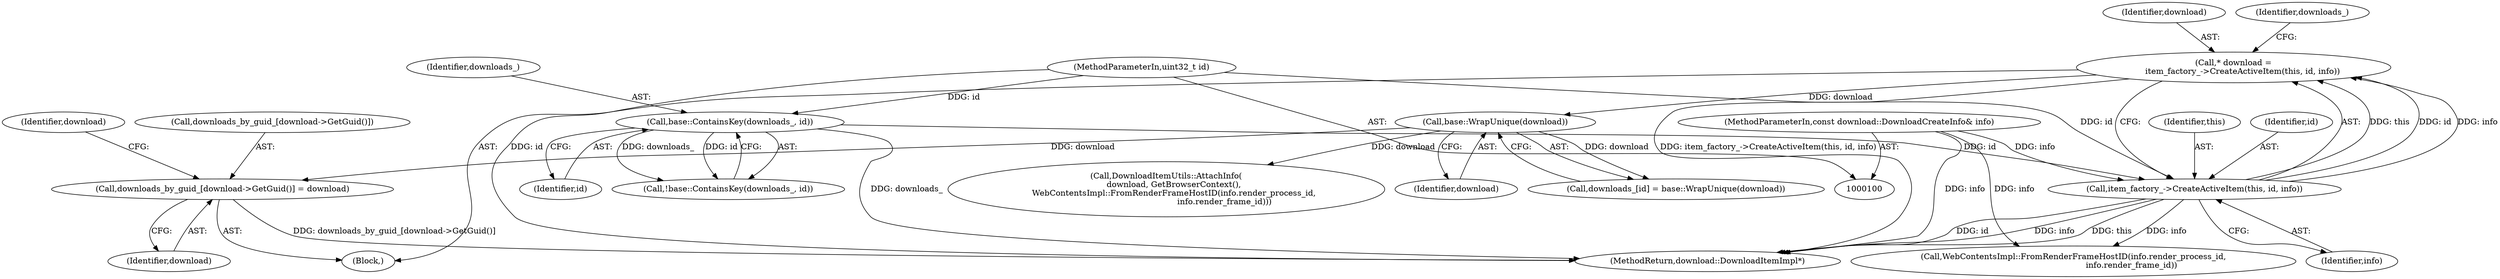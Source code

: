 digraph "1_Chrome_17368442aec0f48859a3561ae5e441175c7041ba@array" {
"1000124" [label="(Call,downloads_by_guid_[download->GetGuid()] = download)"];
"1000122" [label="(Call,base::WrapUnique(download))"];
"1000112" [label="(Call,* download =\n       item_factory_->CreateActiveItem(this, id, info))"];
"1000114" [label="(Call,item_factory_->CreateActiveItem(this, id, info))"];
"1000108" [label="(Call,base::ContainsKey(downloads_, id))"];
"1000101" [label="(MethodParameterIn,uint32_t id)"];
"1000102" [label="(MethodParameterIn,const download::DownloadCreateInfo& info)"];
"1000103" [label="(Block,)"];
"1000112" [label="(Call,* download =\n       item_factory_->CreateActiveItem(this, id, info))"];
"1000141" [label="(MethodReturn,download::DownloadItemImpl*)"];
"1000125" [label="(Call,downloads_by_guid_[download->GetGuid()])"];
"1000107" [label="(Call,!base::ContainsKey(downloads_, id))"];
"1000109" [label="(Identifier,downloads_)"];
"1000108" [label="(Call,base::ContainsKey(downloads_, id))"];
"1000110" [label="(Identifier,id)"];
"1000123" [label="(Identifier,download)"];
"1000128" [label="(Identifier,download)"];
"1000113" [label="(Identifier,download)"];
"1000124" [label="(Call,downloads_by_guid_[download->GetGuid()] = download)"];
"1000114" [label="(Call,item_factory_->CreateActiveItem(this, id, info))"];
"1000118" [label="(Call,downloads_[id] = base::WrapUnique(download))"];
"1000129" [label="(Call,DownloadItemUtils::AttachInfo(\n      download, GetBrowserContext(),\n      WebContentsImpl::FromRenderFrameHostID(info.render_process_id,\n                                             info.render_frame_id)))"];
"1000101" [label="(MethodParameterIn,uint32_t id)"];
"1000132" [label="(Call,WebContentsImpl::FromRenderFrameHostID(info.render_process_id,\n                                             info.render_frame_id))"];
"1000120" [label="(Identifier,downloads_)"];
"1000115" [label="(Identifier,this)"];
"1000102" [label="(MethodParameterIn,const download::DownloadCreateInfo& info)"];
"1000116" [label="(Identifier,id)"];
"1000130" [label="(Identifier,download)"];
"1000117" [label="(Identifier,info)"];
"1000122" [label="(Call,base::WrapUnique(download))"];
"1000124" -> "1000103"  [label="AST: "];
"1000124" -> "1000128"  [label="CFG: "];
"1000125" -> "1000124"  [label="AST: "];
"1000128" -> "1000124"  [label="AST: "];
"1000130" -> "1000124"  [label="CFG: "];
"1000124" -> "1000141"  [label="DDG: downloads_by_guid_[download->GetGuid()]"];
"1000122" -> "1000124"  [label="DDG: download"];
"1000122" -> "1000118"  [label="AST: "];
"1000122" -> "1000123"  [label="CFG: "];
"1000123" -> "1000122"  [label="AST: "];
"1000118" -> "1000122"  [label="CFG: "];
"1000122" -> "1000118"  [label="DDG: download"];
"1000112" -> "1000122"  [label="DDG: download"];
"1000122" -> "1000129"  [label="DDG: download"];
"1000112" -> "1000103"  [label="AST: "];
"1000112" -> "1000114"  [label="CFG: "];
"1000113" -> "1000112"  [label="AST: "];
"1000114" -> "1000112"  [label="AST: "];
"1000120" -> "1000112"  [label="CFG: "];
"1000112" -> "1000141"  [label="DDG: item_factory_->CreateActiveItem(this, id, info)"];
"1000114" -> "1000112"  [label="DDG: this"];
"1000114" -> "1000112"  [label="DDG: id"];
"1000114" -> "1000112"  [label="DDG: info"];
"1000114" -> "1000117"  [label="CFG: "];
"1000115" -> "1000114"  [label="AST: "];
"1000116" -> "1000114"  [label="AST: "];
"1000117" -> "1000114"  [label="AST: "];
"1000114" -> "1000141"  [label="DDG: info"];
"1000114" -> "1000141"  [label="DDG: this"];
"1000114" -> "1000141"  [label="DDG: id"];
"1000108" -> "1000114"  [label="DDG: id"];
"1000101" -> "1000114"  [label="DDG: id"];
"1000102" -> "1000114"  [label="DDG: info"];
"1000114" -> "1000132"  [label="DDG: info"];
"1000108" -> "1000107"  [label="AST: "];
"1000108" -> "1000110"  [label="CFG: "];
"1000109" -> "1000108"  [label="AST: "];
"1000110" -> "1000108"  [label="AST: "];
"1000107" -> "1000108"  [label="CFG: "];
"1000108" -> "1000141"  [label="DDG: downloads_"];
"1000108" -> "1000107"  [label="DDG: downloads_"];
"1000108" -> "1000107"  [label="DDG: id"];
"1000101" -> "1000108"  [label="DDG: id"];
"1000101" -> "1000100"  [label="AST: "];
"1000101" -> "1000141"  [label="DDG: id"];
"1000102" -> "1000100"  [label="AST: "];
"1000102" -> "1000141"  [label="DDG: info"];
"1000102" -> "1000132"  [label="DDG: info"];
}
